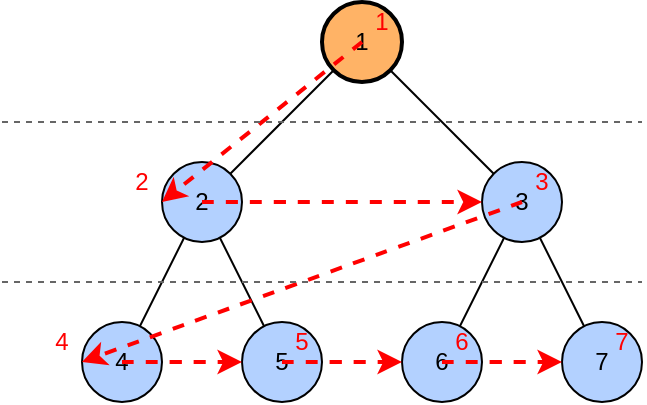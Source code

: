 <mxfile version="24.8.3">
  <diagram name="Page-1" id="tree-levelorder">
    <mxGraphModel dx="1434" dy="783" grid="1" gridSize="10" guides="1" tooltips="1" connect="1" arrows="1" fold="1" page="1" pageScale="1" pageWidth="827" pageHeight="1169" math="0" shadow="0">
      <root>
        <mxCell id="0" />
        <mxCell id="1" parent="0" />
        <!-- 当前访问的节点 -->
        <mxCell id="node1" value="1" style="ellipse;whiteSpace=wrap;html=1;aspect=fixed;fillColor=#FFB366;strokeWidth=2;" vertex="1" parent="1">
          <mxGeometry x="360" y="80" width="40" height="40" as="geometry" />
        </mxCell>
        <!-- 其他节点 -->
        <mxCell id="node2" value="2" style="ellipse;whiteSpace=wrap;html=1;aspect=fixed;fillColor=#B3D1FF;" vertex="1" parent="1">
          <mxGeometry x="280" y="160" width="40" height="40" as="geometry" />
        </mxCell>
        <mxCell id="node3" value="3" style="ellipse;whiteSpace=wrap;html=1;aspect=fixed;fillColor=#B3D1FF;" vertex="1" parent="1">
          <mxGeometry x="440" y="160" width="40" height="40" as="geometry" />
        </mxCell>
        <mxCell id="node4" value="4" style="ellipse;whiteSpace=wrap;html=1;aspect=fixed;fillColor=#B3D1FF;" vertex="1" parent="1">
          <mxGeometry x="240" y="240" width="40" height="40" as="geometry" />
        </mxCell>
        <mxCell id="node5" value="5" style="ellipse;whiteSpace=wrap;html=1;aspect=fixed;fillColor=#B3D1FF;" vertex="1" parent="1">
          <mxGeometry x="320" y="240" width="40" height="40" as="geometry" />
        </mxCell>
        <mxCell id="node6" value="6" style="ellipse;whiteSpace=wrap;html=1;aspect=fixed;fillColor=#B3D1FF;" vertex="1" parent="1">
          <mxGeometry x="400" y="240" width="40" height="40" as="geometry" />
        </mxCell>
        <mxCell id="node7" value="7" style="ellipse;whiteSpace=wrap;html=1;aspect=fixed;fillColor=#B3D1FF;" vertex="1" parent="1">
          <mxGeometry x="480" y="240" width="40" height="40" as="geometry" />
        </mxCell>
        
        <!-- 连接线 -->
        <mxCell id="edge1" value="" style="endArrow=none;html=1;rounded=0;" edge="1" parent="1" source="node1" target="node2">
          <mxGeometry width="50" height="50" relative="1" as="geometry" />
        </mxCell>
        <mxCell id="edge2" value="" style="endArrow=none;html=1;rounded=0;" edge="1" parent="1" source="node1" target="node3">
          <mxGeometry width="50" height="50" relative="1" as="geometry" />
        </mxCell>
        <mxCell id="edge3" value="" style="endArrow=none;html=1;rounded=0;" edge="1" parent="1" source="node2" target="node4">
          <mxGeometry width="50" height="50" relative="1" as="geometry" />
        </mxCell>
        <mxCell id="edge4" value="" style="endArrow=none;html=1;rounded=0;" edge="1" parent="1" source="node2" target="node5">
          <mxGeometry width="50" height="50" relative="1" as="geometry" />
        </mxCell>
        <mxCell id="edge5" value="" style="endArrow=none;html=1;rounded=0;" edge="1" parent="1" source="node3" target="node6">
          <mxGeometry width="50" height="50" relative="1" as="geometry" />
        </mxCell>
        <mxCell id="edge6" value="" style="endArrow=none;html=1;rounded=0;" edge="1" parent="1" source="node3" target="node7">
          <mxGeometry width="50" height="50" relative="1" as="geometry" />
        </mxCell>
        
        <!-- 层序遍历路径 -->
        <mxCell id="path1" value="" style="curved=1;endArrow=classic;html=1;rounded=0;dashed=1;strokeColor=#FF0000;strokeWidth=2;" edge="1" parent="1">
          <mxGeometry width="50" height="50" relative="1" as="geometry">
            <mxPoint x="380" y="100" as="sourcePoint" />
            <mxPoint x="280" y="180" as="targetPoint" />
          </mxGeometry>
        </mxCell>
        <mxCell id="path2" value="" style="curved=1;endArrow=classic;html=1;rounded=0;dashed=1;strokeColor=#FF0000;strokeWidth=2;" edge="1" parent="1">
          <mxGeometry width="50" height="50" relative="1" as="geometry">
            <mxPoint x="300" y="180" as="sourcePoint" />
            <mxPoint x="440" y="180" as="targetPoint" />
          </mxGeometry>
        </mxCell>
        <mxCell id="path3" value="" style="curved=1;endArrow=classic;html=1;rounded=0;dashed=1;strokeColor=#FF0000;strokeWidth=2;" edge="1" parent="1">
          <mxGeometry width="50" height="50" relative="1" as="geometry">
            <mxPoint x="460" y="180" as="sourcePoint" />
            <mxPoint x="240" y="260" as="targetPoint" />
          </mxGeometry>
        </mxCell>
        <mxCell id="path4" value="" style="curved=1;endArrow=classic;html=1;rounded=0;dashed=1;strokeColor=#FF0000;strokeWidth=2;" edge="1" parent="1">
          <mxGeometry width="50" height="50" relative="1" as="geometry">
            <mxPoint x="260" y="260" as="sourcePoint" />
            <mxPoint x="320" y="260" as="targetPoint" />
          </mxGeometry>
        </mxCell>
        <mxCell id="path5" value="" style="curved=1;endArrow=classic;html=1;rounded=0;dashed=1;strokeColor=#FF0000;strokeWidth=2;" edge="1" parent="1">
          <mxGeometry width="50" height="50" relative="1" as="geometry">
            <mxPoint x="340" y="260" as="sourcePoint" />
            <mxPoint x="400" y="260" as="targetPoint" />
          </mxGeometry>
        </mxCell>
        <mxCell id="path6" value="" style="curved=1;endArrow=classic;html=1;rounded=0;dashed=1;strokeColor=#FF0000;strokeWidth=2;" edge="1" parent="1">
          <mxGeometry width="50" height="50" relative="1" as="geometry">
            <mxPoint x="420" y="260" as="sourcePoint" />
            <mxPoint x="480" y="260" as="targetPoint" />
          </mxGeometry>
        </mxCell>
        
        <!-- 访问顺序标记 -->
        <mxCell id="num1" value="1" style="text;html=1;strokeColor=none;fillColor=none;align=center;verticalAlign=middle;whiteSpace=wrap;rounded=0;fontColor=#FF0000;" vertex="1" parent="1">
          <mxGeometry x="380" y="80" width="20" height="20" as="geometry" />
        </mxCell>
        <mxCell id="num2" value="2" style="text;html=1;strokeColor=none;fillColor=none;align=center;verticalAlign=middle;whiteSpace=wrap;rounded=0;fontColor=#FF0000;" vertex="1" parent="1">
          <mxGeometry x="260" y="160" width="20" height="20" as="geometry" />
        </mxCell>
        <mxCell id="num3" value="3" style="text;html=1;strokeColor=none;fillColor=none;align=center;verticalAlign=middle;whiteSpace=wrap;rounded=0;fontColor=#FF0000;" vertex="1" parent="1">
          <mxGeometry x="460" y="160" width="20" height="20" as="geometry" />
        </mxCell>
        <mxCell id="num4" value="4" style="text;html=1;strokeColor=none;fillColor=none;align=center;verticalAlign=middle;whiteSpace=wrap;rounded=0;fontColor=#FF0000;" vertex="1" parent="1">
          <mxGeometry x="220" y="240" width="20" height="20" as="geometry" />
        </mxCell>
        <mxCell id="num5" value="5" style="text;html=1;strokeColor=none;fillColor=none;align=center;verticalAlign=middle;whiteSpace=wrap;rounded=0;fontColor=#FF0000;" vertex="1" parent="1">
          <mxGeometry x="340" y="240" width="20" height="20" as="geometry" />
        </mxCell>
        <mxCell id="num6" value="6" style="text;html=1;strokeColor=none;fillColor=none;align=center;verticalAlign=middle;whiteSpace=wrap;rounded=0;fontColor=#FF0000;" vertex="1" parent="1">
          <mxGeometry x="420" y="240" width="20" height="20" as="geometry" />
        </mxCell>
        <mxCell id="num7" value="7" style="text;html=1;strokeColor=none;fillColor=none;align=center;verticalAlign=middle;whiteSpace=wrap;rounded=0;fontColor=#FF0000;" vertex="1" parent="1">
          <mxGeometry x="500" y="240" width="20" height="20" as="geometry" />
        </mxCell>
        
        <!-- 层次分隔线 -->
        <mxCell id="level1" value="" style="endArrow=none;dashed=1;html=1;strokeColor=#666666;" edge="1" parent="1">
          <mxGeometry width="50" height="50" relative="1" as="geometry">
            <mxPoint x="200" y="140" as="sourcePoint"/>
            <mxPoint x="520" y="140" as="targetPoint"/>
          </mxGeometry>
        </mxCell>
        <mxCell id="level2" value="" style="endArrow=none;dashed=1;html=1;strokeColor=#666666;" edge="1" parent="1">
          <mxGeometry width="50" height="50" relative="1" as="geometry">
            <mxPoint x="200" y="220" as="sourcePoint"/>
            <mxPoint x="520" y="220" as="targetPoint"/>
          </mxGeometry>
        </mxCell>
      </root>
    </mxGraphModel>
  </diagram>
</mxfile>

